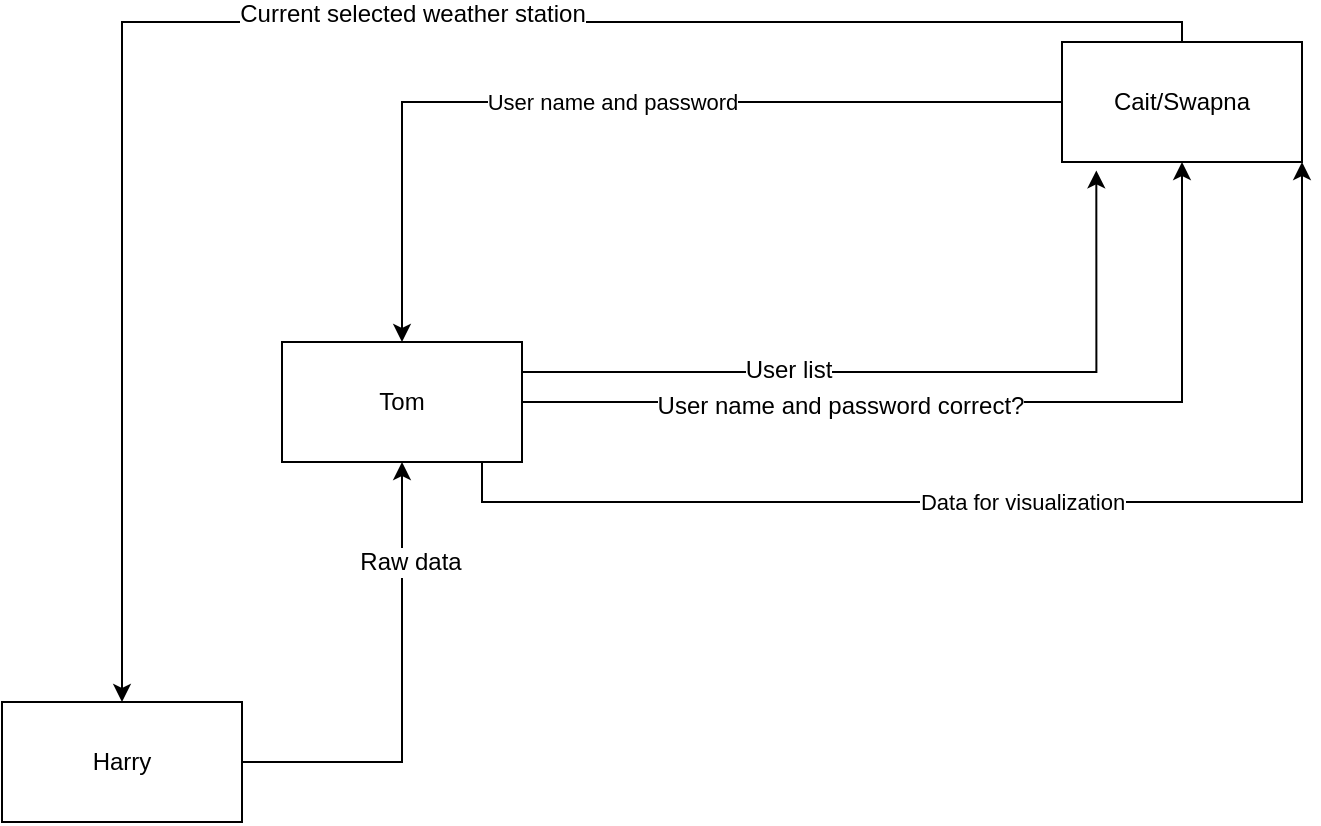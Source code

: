 <mxfile version="12.7.2" type="device"><diagram id="gBO1Q7mk2iGHsozAWUO0" name="Page-1"><mxGraphModel dx="1038" dy="1717" grid="1" gridSize="10" guides="1" tooltips="1" connect="1" arrows="1" fold="1" page="1" pageScale="1" pageWidth="827" pageHeight="1169" math="0" shadow="0"><root><mxCell id="0"/><mxCell id="1" parent="0"/><mxCell id="c3EQS4qpfbzgoDbVsBoe-5" value="User name and password" style="edgeStyle=orthogonalEdgeStyle;rounded=0;orthogonalLoop=1;jettySize=auto;html=1;" parent="1" source="c3EQS4qpfbzgoDbVsBoe-1" target="c3EQS4qpfbzgoDbVsBoe-2" edge="1"><mxGeometry relative="1" as="geometry"/></mxCell><mxCell id="c3EQS4qpfbzgoDbVsBoe-11" style="edgeStyle=orthogonalEdgeStyle;rounded=0;orthogonalLoop=1;jettySize=auto;html=1;entryX=0.5;entryY=0;entryDx=0;entryDy=0;" parent="1" source="c3EQS4qpfbzgoDbVsBoe-1" target="c3EQS4qpfbzgoDbVsBoe-3" edge="1"><mxGeometry relative="1" as="geometry"><Array as="points"><mxPoint x="640" y="-20"/><mxPoint x="110" y="-20"/></Array></mxGeometry></mxCell><mxCell id="c3EQS4qpfbzgoDbVsBoe-12" value="Current selected weather station" style="text;html=1;align=center;verticalAlign=middle;resizable=0;points=[];labelBackgroundColor=#ffffff;" parent="c3EQS4qpfbzgoDbVsBoe-11" vertex="1" connectable="0"><mxGeometry x="-0.102" y="-4" relative="1" as="geometry"><mxPoint as="offset"/></mxGeometry></mxCell><mxCell id="c3EQS4qpfbzgoDbVsBoe-1" value="Cait/Swapna" style="rounded=0;whiteSpace=wrap;html=1;" parent="1" vertex="1"><mxGeometry x="580" y="-10" width="120" height="60" as="geometry"/></mxCell><mxCell id="c3EQS4qpfbzgoDbVsBoe-6" style="edgeStyle=orthogonalEdgeStyle;rounded=0;orthogonalLoop=1;jettySize=auto;html=1;entryX=0.5;entryY=1;entryDx=0;entryDy=0;" parent="1" source="c3EQS4qpfbzgoDbVsBoe-2" target="c3EQS4qpfbzgoDbVsBoe-1" edge="1"><mxGeometry relative="1" as="geometry"/></mxCell><mxCell id="c3EQS4qpfbzgoDbVsBoe-7" value="User name and password correct?" style="text;html=1;align=center;verticalAlign=middle;resizable=0;points=[];labelBackgroundColor=#ffffff;" parent="c3EQS4qpfbzgoDbVsBoe-6" vertex="1" connectable="0"><mxGeometry x="-0.295" y="-2" relative="1" as="geometry"><mxPoint as="offset"/></mxGeometry></mxCell><mxCell id="c3EQS4qpfbzgoDbVsBoe-10" value="Data for visualization" style="edgeStyle=orthogonalEdgeStyle;rounded=0;orthogonalLoop=1;jettySize=auto;html=1;exitX=1;exitY=1;exitDx=0;exitDy=0;entryX=1;entryY=1;entryDx=0;entryDy=0;" parent="1" source="c3EQS4qpfbzgoDbVsBoe-2" target="c3EQS4qpfbzgoDbVsBoe-1" edge="1"><mxGeometry relative="1" as="geometry"><Array as="points"><mxPoint x="290" y="200"/><mxPoint x="290" y="220"/><mxPoint x="700" y="220"/></Array></mxGeometry></mxCell><mxCell id="c3EQS4qpfbzgoDbVsBoe-13" style="edgeStyle=orthogonalEdgeStyle;rounded=0;orthogonalLoop=1;jettySize=auto;html=1;exitX=1;exitY=0.25;exitDx=0;exitDy=0;entryX=0.143;entryY=1.07;entryDx=0;entryDy=0;entryPerimeter=0;" parent="1" source="c3EQS4qpfbzgoDbVsBoe-2" target="c3EQS4qpfbzgoDbVsBoe-1" edge="1"><mxGeometry relative="1" as="geometry"/></mxCell><mxCell id="c3EQS4qpfbzgoDbVsBoe-14" value="User list" style="text;html=1;align=center;verticalAlign=middle;resizable=0;points=[];labelBackgroundColor=#ffffff;" parent="c3EQS4qpfbzgoDbVsBoe-13" vertex="1" connectable="0"><mxGeometry x="-0.316" y="1" relative="1" as="geometry"><mxPoint as="offset"/></mxGeometry></mxCell><mxCell id="c3EQS4qpfbzgoDbVsBoe-2" value="Tom" style="rounded=0;whiteSpace=wrap;html=1;" parent="1" vertex="1"><mxGeometry x="190" y="140" width="120" height="60" as="geometry"/></mxCell><mxCell id="c3EQS4qpfbzgoDbVsBoe-8" style="edgeStyle=orthogonalEdgeStyle;rounded=0;orthogonalLoop=1;jettySize=auto;html=1;entryX=0.5;entryY=1;entryDx=0;entryDy=0;" parent="1" source="c3EQS4qpfbzgoDbVsBoe-3" target="c3EQS4qpfbzgoDbVsBoe-2" edge="1"><mxGeometry relative="1" as="geometry"/></mxCell><mxCell id="c3EQS4qpfbzgoDbVsBoe-9" value="Raw data" style="text;html=1;align=center;verticalAlign=middle;resizable=0;points=[];labelBackgroundColor=#ffffff;" parent="c3EQS4qpfbzgoDbVsBoe-8" vertex="1" connectable="0"><mxGeometry x="0.569" y="-4" relative="1" as="geometry"><mxPoint as="offset"/></mxGeometry></mxCell><mxCell id="c3EQS4qpfbzgoDbVsBoe-3" value="Harry" style="rounded=0;whiteSpace=wrap;html=1;" parent="1" vertex="1"><mxGeometry x="50" y="320" width="120" height="60" as="geometry"/></mxCell></root></mxGraphModel></diagram></mxfile>